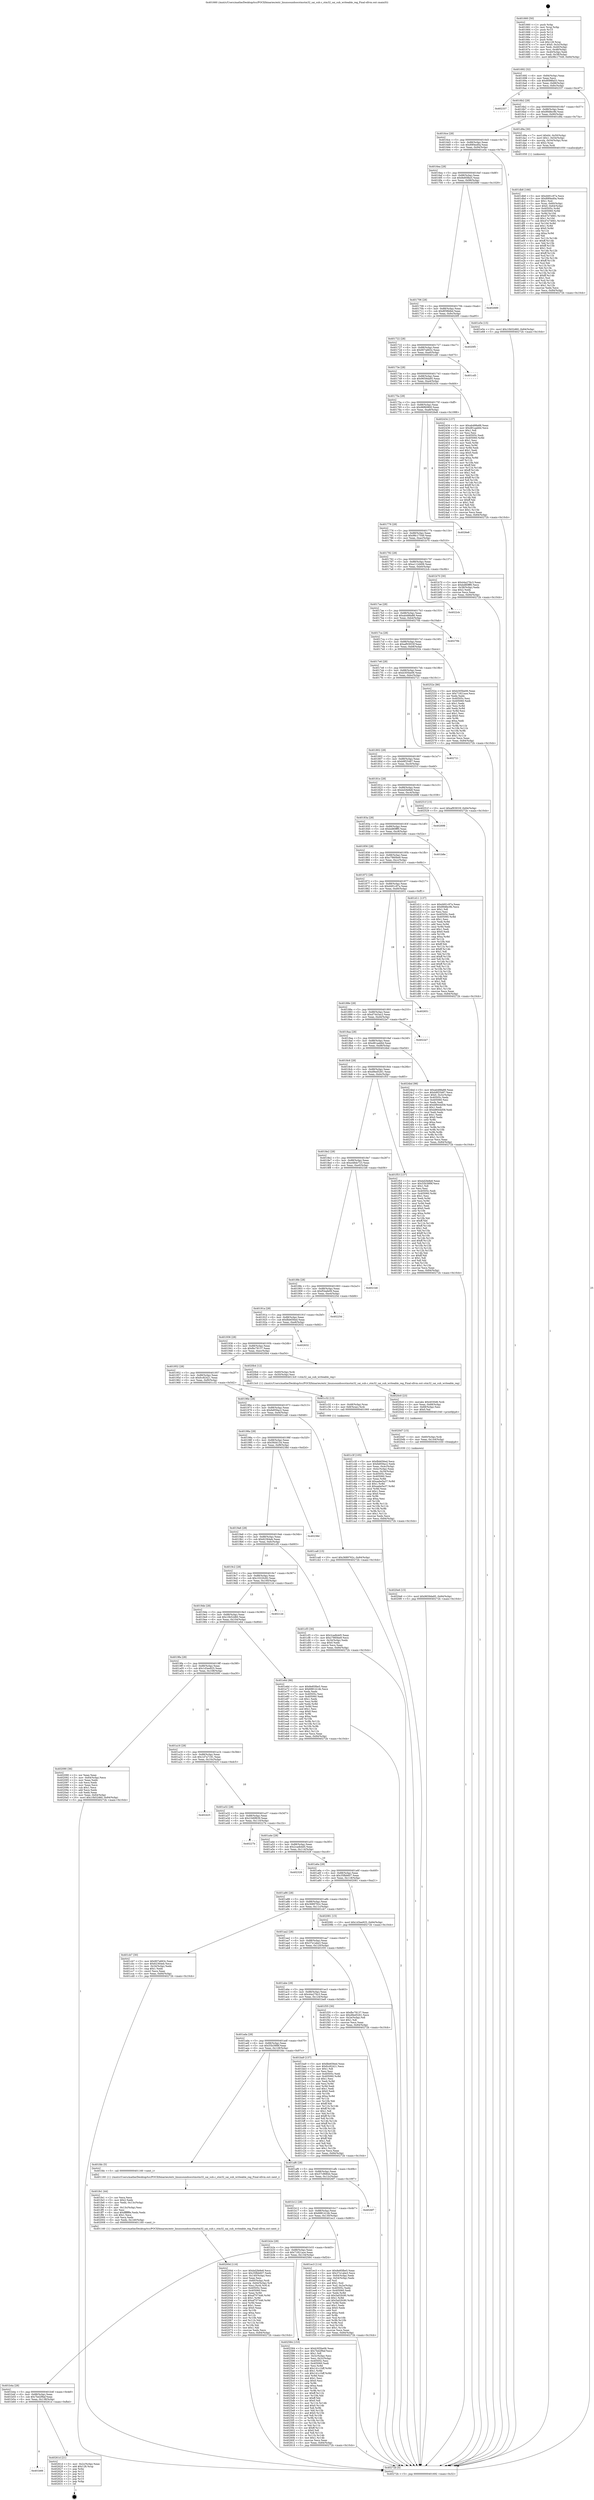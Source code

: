 digraph "0x401660" {
  label = "0x401660 (/mnt/c/Users/mathe/Desktop/tcc/POCII/binaries/extr_linuxsoundsocstmstm32_sai_sub.c_stm32_sai_sub_writeable_reg_Final-ollvm.out::main(0))"
  labelloc = "t"
  node[shape=record]

  Entry [label="",width=0.3,height=0.3,shape=circle,fillcolor=black,style=filled]
  "0x401692" [label="{
     0x401692 [32]\l
     | [instrs]\l
     &nbsp;&nbsp;0x401692 \<+6\>: mov -0x84(%rbp),%eax\l
     &nbsp;&nbsp;0x401698 \<+2\>: mov %eax,%ecx\l
     &nbsp;&nbsp;0x40169a \<+6\>: sub $0x8098fa53,%ecx\l
     &nbsp;&nbsp;0x4016a0 \<+6\>: mov %eax,-0x88(%rbp)\l
     &nbsp;&nbsp;0x4016a6 \<+6\>: mov %ecx,-0x8c(%rbp)\l
     &nbsp;&nbsp;0x4016ac \<+6\>: je 0000000000402337 \<main+0xcd7\>\l
  }"]
  "0x402337" [label="{
     0x402337\l
  }", style=dashed]
  "0x4016b2" [label="{
     0x4016b2 [28]\l
     | [instrs]\l
     &nbsp;&nbsp;0x4016b2 \<+5\>: jmp 00000000004016b7 \<main+0x57\>\l
     &nbsp;&nbsp;0x4016b7 \<+6\>: mov -0x88(%rbp),%eax\l
     &nbsp;&nbsp;0x4016bd \<+5\>: sub $0x89dfec9b,%eax\l
     &nbsp;&nbsp;0x4016c2 \<+6\>: mov %eax,-0x90(%rbp)\l
     &nbsp;&nbsp;0x4016c8 \<+6\>: je 0000000000401d9a \<main+0x73a\>\l
  }"]
  Exit [label="",width=0.3,height=0.3,shape=circle,fillcolor=black,style=filled,peripheries=2]
  "0x401d9a" [label="{
     0x401d9a [30]\l
     | [instrs]\l
     &nbsp;&nbsp;0x401d9a \<+7\>: movl $0x64,-0x50(%rbp)\l
     &nbsp;&nbsp;0x401da1 \<+7\>: movl $0x1,-0x54(%rbp)\l
     &nbsp;&nbsp;0x401da8 \<+4\>: movslq -0x54(%rbp),%rax\l
     &nbsp;&nbsp;0x401dac \<+4\>: shl $0x2,%rax\l
     &nbsp;&nbsp;0x401db0 \<+3\>: mov %rax,%rdi\l
     &nbsp;&nbsp;0x401db3 \<+5\>: call 0000000000401050 \<malloc@plt\>\l
     | [calls]\l
     &nbsp;&nbsp;0x401050 \{1\} (unknown)\l
  }"]
  "0x4016ce" [label="{
     0x4016ce [28]\l
     | [instrs]\l
     &nbsp;&nbsp;0x4016ce \<+5\>: jmp 00000000004016d3 \<main+0x73\>\l
     &nbsp;&nbsp;0x4016d3 \<+6\>: mov -0x88(%rbp),%eax\l
     &nbsp;&nbsp;0x4016d9 \<+5\>: sub $0x89f4ed0a,%eax\l
     &nbsp;&nbsp;0x4016de \<+6\>: mov %eax,-0x94(%rbp)\l
     &nbsp;&nbsp;0x4016e4 \<+6\>: je 0000000000401e5e \<main+0x7fe\>\l
  }"]
  "0x401b66" [label="{
     0x401b66\l
  }", style=dashed]
  "0x401e5e" [label="{
     0x401e5e [15]\l
     | [instrs]\l
     &nbsp;&nbsp;0x401e5e \<+10\>: movl $0x10b52d60,-0x84(%rbp)\l
     &nbsp;&nbsp;0x401e68 \<+5\>: jmp 000000000040272b \<main+0x10cb\>\l
  }"]
  "0x4016ea" [label="{
     0x4016ea [28]\l
     | [instrs]\l
     &nbsp;&nbsp;0x4016ea \<+5\>: jmp 00000000004016ef \<main+0x8f\>\l
     &nbsp;&nbsp;0x4016ef \<+6\>: mov -0x88(%rbp),%eax\l
     &nbsp;&nbsp;0x4016f5 \<+5\>: sub $0x8e85fbe5,%eax\l
     &nbsp;&nbsp;0x4016fa \<+6\>: mov %eax,-0x98(%rbp)\l
     &nbsp;&nbsp;0x401700 \<+6\>: je 0000000000402689 \<main+0x1029\>\l
  }"]
  "0x40261d" [label="{
     0x40261d [21]\l
     | [instrs]\l
     &nbsp;&nbsp;0x40261d \<+3\>: mov -0x2c(%rbp),%eax\l
     &nbsp;&nbsp;0x402620 \<+7\>: add $0x128,%rsp\l
     &nbsp;&nbsp;0x402627 \<+1\>: pop %rbx\l
     &nbsp;&nbsp;0x402628 \<+2\>: pop %r12\l
     &nbsp;&nbsp;0x40262a \<+2\>: pop %r13\l
     &nbsp;&nbsp;0x40262c \<+2\>: pop %r14\l
     &nbsp;&nbsp;0x40262e \<+2\>: pop %r15\l
     &nbsp;&nbsp;0x402630 \<+1\>: pop %rbp\l
     &nbsp;&nbsp;0x402631 \<+1\>: ret\l
  }"]
  "0x402689" [label="{
     0x402689\l
  }", style=dashed]
  "0x401706" [label="{
     0x401706 [28]\l
     | [instrs]\l
     &nbsp;&nbsp;0x401706 \<+5\>: jmp 000000000040170b \<main+0xab\>\l
     &nbsp;&nbsp;0x40170b \<+6\>: mov -0x88(%rbp),%eax\l
     &nbsp;&nbsp;0x401711 \<+5\>: sub $0x8f38bfed,%eax\l
     &nbsp;&nbsp;0x401716 \<+6\>: mov %eax,-0x9c(%rbp)\l
     &nbsp;&nbsp;0x40171c \<+6\>: je 00000000004020f5 \<main+0xa95\>\l
  }"]
  "0x401b4a" [label="{
     0x401b4a [28]\l
     | [instrs]\l
     &nbsp;&nbsp;0x401b4a \<+5\>: jmp 0000000000401b4f \<main+0x4ef\>\l
     &nbsp;&nbsp;0x401b4f \<+6\>: mov -0x88(%rbp),%eax\l
     &nbsp;&nbsp;0x401b55 \<+5\>: sub $0x7bd2f9af,%eax\l
     &nbsp;&nbsp;0x401b5a \<+6\>: mov %eax,-0x138(%rbp)\l
     &nbsp;&nbsp;0x401b60 \<+6\>: je 000000000040261d \<main+0xfbd\>\l
  }"]
  "0x4020f5" [label="{
     0x4020f5\l
  }", style=dashed]
  "0x401722" [label="{
     0x401722 [28]\l
     | [instrs]\l
     &nbsp;&nbsp;0x401722 \<+5\>: jmp 0000000000401727 \<main+0xc7\>\l
     &nbsp;&nbsp;0x401727 \<+6\>: mov -0x88(%rbp),%eax\l
     &nbsp;&nbsp;0x40172d \<+5\>: sub $0x907a663c,%eax\l
     &nbsp;&nbsp;0x401732 \<+6\>: mov %eax,-0xa0(%rbp)\l
     &nbsp;&nbsp;0x401738 \<+6\>: je 0000000000401cd5 \<main+0x675\>\l
  }"]
  "0x402584" [label="{
     0x402584 [153]\l
     | [instrs]\l
     &nbsp;&nbsp;0x402584 \<+5\>: mov $0xb305be06,%eax\l
     &nbsp;&nbsp;0x402589 \<+5\>: mov $0x7bd2f9af,%ecx\l
     &nbsp;&nbsp;0x40258e \<+2\>: mov $0x1,%dl\l
     &nbsp;&nbsp;0x402590 \<+3\>: mov -0x3c(%rbp),%esi\l
     &nbsp;&nbsp;0x402593 \<+3\>: mov %esi,-0x2c(%rbp)\l
     &nbsp;&nbsp;0x402596 \<+7\>: mov 0x40505c,%esi\l
     &nbsp;&nbsp;0x40259d \<+7\>: mov 0x405060,%edi\l
     &nbsp;&nbsp;0x4025a4 \<+3\>: mov %esi,%r8d\l
     &nbsp;&nbsp;0x4025a7 \<+7\>: add $0x141c1bff,%r8d\l
     &nbsp;&nbsp;0x4025ae \<+4\>: sub $0x1,%r8d\l
     &nbsp;&nbsp;0x4025b2 \<+7\>: sub $0x141c1bff,%r8d\l
     &nbsp;&nbsp;0x4025b9 \<+4\>: imul %r8d,%esi\l
     &nbsp;&nbsp;0x4025bd \<+3\>: and $0x1,%esi\l
     &nbsp;&nbsp;0x4025c0 \<+3\>: cmp $0x0,%esi\l
     &nbsp;&nbsp;0x4025c3 \<+4\>: sete %r9b\l
     &nbsp;&nbsp;0x4025c7 \<+3\>: cmp $0xa,%edi\l
     &nbsp;&nbsp;0x4025ca \<+4\>: setl %r10b\l
     &nbsp;&nbsp;0x4025ce \<+3\>: mov %r9b,%r11b\l
     &nbsp;&nbsp;0x4025d1 \<+4\>: xor $0xff,%r11b\l
     &nbsp;&nbsp;0x4025d5 \<+3\>: mov %r10b,%bl\l
     &nbsp;&nbsp;0x4025d8 \<+3\>: xor $0xff,%bl\l
     &nbsp;&nbsp;0x4025db \<+3\>: xor $0x0,%dl\l
     &nbsp;&nbsp;0x4025de \<+3\>: mov %r11b,%r14b\l
     &nbsp;&nbsp;0x4025e1 \<+4\>: and $0x0,%r14b\l
     &nbsp;&nbsp;0x4025e5 \<+3\>: and %dl,%r9b\l
     &nbsp;&nbsp;0x4025e8 \<+3\>: mov %bl,%r15b\l
     &nbsp;&nbsp;0x4025eb \<+4\>: and $0x0,%r15b\l
     &nbsp;&nbsp;0x4025ef \<+3\>: and %dl,%r10b\l
     &nbsp;&nbsp;0x4025f2 \<+3\>: or %r9b,%r14b\l
     &nbsp;&nbsp;0x4025f5 \<+3\>: or %r10b,%r15b\l
     &nbsp;&nbsp;0x4025f8 \<+3\>: xor %r15b,%r14b\l
     &nbsp;&nbsp;0x4025fb \<+3\>: or %bl,%r11b\l
     &nbsp;&nbsp;0x4025fe \<+4\>: xor $0xff,%r11b\l
     &nbsp;&nbsp;0x402602 \<+3\>: or $0x0,%dl\l
     &nbsp;&nbsp;0x402605 \<+3\>: and %dl,%r11b\l
     &nbsp;&nbsp;0x402608 \<+3\>: or %r11b,%r14b\l
     &nbsp;&nbsp;0x40260b \<+4\>: test $0x1,%r14b\l
     &nbsp;&nbsp;0x40260f \<+3\>: cmovne %ecx,%eax\l
     &nbsp;&nbsp;0x402612 \<+6\>: mov %eax,-0x84(%rbp)\l
     &nbsp;&nbsp;0x402618 \<+5\>: jmp 000000000040272b \<main+0x10cb\>\l
  }"]
  "0x401cd5" [label="{
     0x401cd5\l
  }", style=dashed]
  "0x40173e" [label="{
     0x40173e [28]\l
     | [instrs]\l
     &nbsp;&nbsp;0x40173e \<+5\>: jmp 0000000000401743 \<main+0xe3\>\l
     &nbsp;&nbsp;0x401743 \<+6\>: mov -0x88(%rbp),%eax\l
     &nbsp;&nbsp;0x401749 \<+5\>: sub $0x9659da95,%eax\l
     &nbsp;&nbsp;0x40174e \<+6\>: mov %eax,-0xa4(%rbp)\l
     &nbsp;&nbsp;0x401754 \<+6\>: je 0000000000402434 \<main+0xdd4\>\l
  }"]
  "0x4020e6" [label="{
     0x4020e6 [15]\l
     | [instrs]\l
     &nbsp;&nbsp;0x4020e6 \<+10\>: movl $0x9659da95,-0x84(%rbp)\l
     &nbsp;&nbsp;0x4020f0 \<+5\>: jmp 000000000040272b \<main+0x10cb\>\l
  }"]
  "0x402434" [label="{
     0x402434 [137]\l
     | [instrs]\l
     &nbsp;&nbsp;0x402434 \<+5\>: mov $0xab488a88,%eax\l
     &nbsp;&nbsp;0x402439 \<+5\>: mov $0xd81aab6d,%ecx\l
     &nbsp;&nbsp;0x40243e \<+2\>: mov $0x1,%dl\l
     &nbsp;&nbsp;0x402440 \<+2\>: xor %esi,%esi\l
     &nbsp;&nbsp;0x402442 \<+7\>: mov 0x40505c,%edi\l
     &nbsp;&nbsp;0x402449 \<+8\>: mov 0x405060,%r8d\l
     &nbsp;&nbsp;0x402451 \<+3\>: sub $0x1,%esi\l
     &nbsp;&nbsp;0x402454 \<+3\>: mov %edi,%r9d\l
     &nbsp;&nbsp;0x402457 \<+3\>: add %esi,%r9d\l
     &nbsp;&nbsp;0x40245a \<+4\>: imul %r9d,%edi\l
     &nbsp;&nbsp;0x40245e \<+3\>: and $0x1,%edi\l
     &nbsp;&nbsp;0x402461 \<+3\>: cmp $0x0,%edi\l
     &nbsp;&nbsp;0x402464 \<+4\>: sete %r10b\l
     &nbsp;&nbsp;0x402468 \<+4\>: cmp $0xa,%r8d\l
     &nbsp;&nbsp;0x40246c \<+4\>: setl %r11b\l
     &nbsp;&nbsp;0x402470 \<+3\>: mov %r10b,%bl\l
     &nbsp;&nbsp;0x402473 \<+3\>: xor $0xff,%bl\l
     &nbsp;&nbsp;0x402476 \<+3\>: mov %r11b,%r14b\l
     &nbsp;&nbsp;0x402479 \<+4\>: xor $0xff,%r14b\l
     &nbsp;&nbsp;0x40247d \<+3\>: xor $0x1,%dl\l
     &nbsp;&nbsp;0x402480 \<+3\>: mov %bl,%r15b\l
     &nbsp;&nbsp;0x402483 \<+4\>: and $0xff,%r15b\l
     &nbsp;&nbsp;0x402487 \<+3\>: and %dl,%r10b\l
     &nbsp;&nbsp;0x40248a \<+3\>: mov %r14b,%r12b\l
     &nbsp;&nbsp;0x40248d \<+4\>: and $0xff,%r12b\l
     &nbsp;&nbsp;0x402491 \<+3\>: and %dl,%r11b\l
     &nbsp;&nbsp;0x402494 \<+3\>: or %r10b,%r15b\l
     &nbsp;&nbsp;0x402497 \<+3\>: or %r11b,%r12b\l
     &nbsp;&nbsp;0x40249a \<+3\>: xor %r12b,%r15b\l
     &nbsp;&nbsp;0x40249d \<+3\>: or %r14b,%bl\l
     &nbsp;&nbsp;0x4024a0 \<+3\>: xor $0xff,%bl\l
     &nbsp;&nbsp;0x4024a3 \<+3\>: or $0x1,%dl\l
     &nbsp;&nbsp;0x4024a6 \<+2\>: and %dl,%bl\l
     &nbsp;&nbsp;0x4024a8 \<+3\>: or %bl,%r15b\l
     &nbsp;&nbsp;0x4024ab \<+4\>: test $0x1,%r15b\l
     &nbsp;&nbsp;0x4024af \<+3\>: cmovne %ecx,%eax\l
     &nbsp;&nbsp;0x4024b2 \<+6\>: mov %eax,-0x84(%rbp)\l
     &nbsp;&nbsp;0x4024b8 \<+5\>: jmp 000000000040272b \<main+0x10cb\>\l
  }"]
  "0x40175a" [label="{
     0x40175a [28]\l
     | [instrs]\l
     &nbsp;&nbsp;0x40175a \<+5\>: jmp 000000000040175f \<main+0xff\>\l
     &nbsp;&nbsp;0x40175f \<+6\>: mov -0x88(%rbp),%eax\l
     &nbsp;&nbsp;0x401765 \<+5\>: sub $0x96f60800,%eax\l
     &nbsp;&nbsp;0x40176a \<+6\>: mov %eax,-0xa8(%rbp)\l
     &nbsp;&nbsp;0x401770 \<+6\>: je 00000000004026e8 \<main+0x1088\>\l
  }"]
  "0x4020d7" [label="{
     0x4020d7 [15]\l
     | [instrs]\l
     &nbsp;&nbsp;0x4020d7 \<+4\>: mov -0x60(%rbp),%rdi\l
     &nbsp;&nbsp;0x4020db \<+6\>: mov %eax,-0x144(%rbp)\l
     &nbsp;&nbsp;0x4020e1 \<+5\>: call 0000000000401030 \<free@plt\>\l
     | [calls]\l
     &nbsp;&nbsp;0x401030 \{1\} (unknown)\l
  }"]
  "0x4026e8" [label="{
     0x4026e8\l
  }", style=dashed]
  "0x401776" [label="{
     0x401776 [28]\l
     | [instrs]\l
     &nbsp;&nbsp;0x401776 \<+5\>: jmp 000000000040177b \<main+0x11b\>\l
     &nbsp;&nbsp;0x40177b \<+6\>: mov -0x88(%rbp),%eax\l
     &nbsp;&nbsp;0x401781 \<+5\>: sub $0x98c17549,%eax\l
     &nbsp;&nbsp;0x401786 \<+6\>: mov %eax,-0xac(%rbp)\l
     &nbsp;&nbsp;0x40178c \<+6\>: je 0000000000401b70 \<main+0x510\>\l
  }"]
  "0x4020c0" [label="{
     0x4020c0 [23]\l
     | [instrs]\l
     &nbsp;&nbsp;0x4020c0 \<+10\>: movabs $0x4030d6,%rdi\l
     &nbsp;&nbsp;0x4020ca \<+3\>: mov %eax,-0x68(%rbp)\l
     &nbsp;&nbsp;0x4020cd \<+3\>: mov -0x68(%rbp),%esi\l
     &nbsp;&nbsp;0x4020d0 \<+2\>: mov $0x0,%al\l
     &nbsp;&nbsp;0x4020d2 \<+5\>: call 0000000000401040 \<printf@plt\>\l
     | [calls]\l
     &nbsp;&nbsp;0x401040 \{1\} (unknown)\l
  }"]
  "0x401b70" [label="{
     0x401b70 [30]\l
     | [instrs]\l
     &nbsp;&nbsp;0x401b70 \<+5\>: mov $0x44a276c3,%eax\l
     &nbsp;&nbsp;0x401b75 \<+5\>: mov $0xbd80fff0,%ecx\l
     &nbsp;&nbsp;0x401b7a \<+3\>: mov -0x38(%rbp),%edx\l
     &nbsp;&nbsp;0x401b7d \<+3\>: cmp $0x2,%edx\l
     &nbsp;&nbsp;0x401b80 \<+3\>: cmovne %ecx,%eax\l
     &nbsp;&nbsp;0x401b83 \<+6\>: mov %eax,-0x84(%rbp)\l
     &nbsp;&nbsp;0x401b89 \<+5\>: jmp 000000000040272b \<main+0x10cb\>\l
  }"]
  "0x401792" [label="{
     0x401792 [28]\l
     | [instrs]\l
     &nbsp;&nbsp;0x401792 \<+5\>: jmp 0000000000401797 \<main+0x137\>\l
     &nbsp;&nbsp;0x401797 \<+6\>: mov -0x88(%rbp),%eax\l
     &nbsp;&nbsp;0x40179d \<+5\>: sub $0xa112d406,%eax\l
     &nbsp;&nbsp;0x4017a2 \<+6\>: mov %eax,-0xb0(%rbp)\l
     &nbsp;&nbsp;0x4017a8 \<+6\>: je 00000000004022cb \<main+0xc6b\>\l
  }"]
  "0x40272b" [label="{
     0x40272b [5]\l
     | [instrs]\l
     &nbsp;&nbsp;0x40272b \<+5\>: jmp 0000000000401692 \<main+0x32\>\l
  }"]
  "0x401660" [label="{
     0x401660 [50]\l
     | [instrs]\l
     &nbsp;&nbsp;0x401660 \<+1\>: push %rbp\l
     &nbsp;&nbsp;0x401661 \<+3\>: mov %rsp,%rbp\l
     &nbsp;&nbsp;0x401664 \<+2\>: push %r15\l
     &nbsp;&nbsp;0x401666 \<+2\>: push %r14\l
     &nbsp;&nbsp;0x401668 \<+2\>: push %r13\l
     &nbsp;&nbsp;0x40166a \<+2\>: push %r12\l
     &nbsp;&nbsp;0x40166c \<+1\>: push %rbx\l
     &nbsp;&nbsp;0x40166d \<+7\>: sub $0x128,%rsp\l
     &nbsp;&nbsp;0x401674 \<+7\>: movl $0x0,-0x3c(%rbp)\l
     &nbsp;&nbsp;0x40167b \<+3\>: mov %edi,-0x40(%rbp)\l
     &nbsp;&nbsp;0x40167e \<+4\>: mov %rsi,-0x48(%rbp)\l
     &nbsp;&nbsp;0x401682 \<+3\>: mov -0x40(%rbp),%edi\l
     &nbsp;&nbsp;0x401685 \<+3\>: mov %edi,-0x38(%rbp)\l
     &nbsp;&nbsp;0x401688 \<+10\>: movl $0x98c17549,-0x84(%rbp)\l
  }"]
  "0x40200d" [label="{
     0x40200d [116]\l
     | [instrs]\l
     &nbsp;&nbsp;0x40200d \<+5\>: mov $0xbd2fe8e8,%ecx\l
     &nbsp;&nbsp;0x402012 \<+5\>: mov $0x35fbb607,%edx\l
     &nbsp;&nbsp;0x402017 \<+6\>: mov -0x140(%rbp),%esi\l
     &nbsp;&nbsp;0x40201d \<+3\>: imul %eax,%esi\l
     &nbsp;&nbsp;0x402020 \<+4\>: mov -0x60(%rbp),%rdi\l
     &nbsp;&nbsp;0x402024 \<+4\>: movslq -0x64(%rbp),%r8\l
     &nbsp;&nbsp;0x402028 \<+4\>: mov %esi,(%rdi,%r8,4)\l
     &nbsp;&nbsp;0x40202c \<+7\>: mov 0x40505c,%eax\l
     &nbsp;&nbsp;0x402033 \<+7\>: mov 0x405060,%esi\l
     &nbsp;&nbsp;0x40203a \<+3\>: mov %eax,%r9d\l
     &nbsp;&nbsp;0x40203d \<+7\>: sub $0xaf707446,%r9d\l
     &nbsp;&nbsp;0x402044 \<+4\>: sub $0x1,%r9d\l
     &nbsp;&nbsp;0x402048 \<+7\>: add $0xaf707446,%r9d\l
     &nbsp;&nbsp;0x40204f \<+4\>: imul %r9d,%eax\l
     &nbsp;&nbsp;0x402053 \<+3\>: and $0x1,%eax\l
     &nbsp;&nbsp;0x402056 \<+3\>: cmp $0x0,%eax\l
     &nbsp;&nbsp;0x402059 \<+4\>: sete %r10b\l
     &nbsp;&nbsp;0x40205d \<+3\>: cmp $0xa,%esi\l
     &nbsp;&nbsp;0x402060 \<+4\>: setl %r11b\l
     &nbsp;&nbsp;0x402064 \<+3\>: mov %r10b,%bl\l
     &nbsp;&nbsp;0x402067 \<+3\>: and %r11b,%bl\l
     &nbsp;&nbsp;0x40206a \<+3\>: xor %r11b,%r10b\l
     &nbsp;&nbsp;0x40206d \<+3\>: or %r10b,%bl\l
     &nbsp;&nbsp;0x402070 \<+3\>: test $0x1,%bl\l
     &nbsp;&nbsp;0x402073 \<+3\>: cmovne %edx,%ecx\l
     &nbsp;&nbsp;0x402076 \<+6\>: mov %ecx,-0x84(%rbp)\l
     &nbsp;&nbsp;0x40207c \<+5\>: jmp 000000000040272b \<main+0x10cb\>\l
  }"]
  "0x4022cb" [label="{
     0x4022cb\l
  }", style=dashed]
  "0x4017ae" [label="{
     0x4017ae [28]\l
     | [instrs]\l
     &nbsp;&nbsp;0x4017ae \<+5\>: jmp 00000000004017b3 \<main+0x153\>\l
     &nbsp;&nbsp;0x4017b3 \<+6\>: mov -0x88(%rbp),%eax\l
     &nbsp;&nbsp;0x4017b9 \<+5\>: sub $0xab488a88,%eax\l
     &nbsp;&nbsp;0x4017be \<+6\>: mov %eax,-0xb4(%rbp)\l
     &nbsp;&nbsp;0x4017c4 \<+6\>: je 000000000040270b \<main+0x10ab\>\l
  }"]
  "0x401fe1" [label="{
     0x401fe1 [44]\l
     | [instrs]\l
     &nbsp;&nbsp;0x401fe1 \<+2\>: xor %ecx,%ecx\l
     &nbsp;&nbsp;0x401fe3 \<+5\>: mov $0x2,%edx\l
     &nbsp;&nbsp;0x401fe8 \<+6\>: mov %edx,-0x13c(%rbp)\l
     &nbsp;&nbsp;0x401fee \<+1\>: cltd\l
     &nbsp;&nbsp;0x401fef \<+6\>: mov -0x13c(%rbp),%esi\l
     &nbsp;&nbsp;0x401ff5 \<+2\>: idiv %esi\l
     &nbsp;&nbsp;0x401ff7 \<+6\>: imul $0xfffffffe,%edx,%edx\l
     &nbsp;&nbsp;0x401ffd \<+3\>: sub $0x1,%ecx\l
     &nbsp;&nbsp;0x402000 \<+2\>: sub %ecx,%edx\l
     &nbsp;&nbsp;0x402002 \<+6\>: mov %edx,-0x140(%rbp)\l
     &nbsp;&nbsp;0x402008 \<+5\>: call 0000000000401160 \<next_i\>\l
     | [calls]\l
     &nbsp;&nbsp;0x401160 \{1\} (/mnt/c/Users/mathe/Desktop/tcc/POCII/binaries/extr_linuxsoundsocstmstm32_sai_sub.c_stm32_sai_sub_writeable_reg_Final-ollvm.out::next_i)\l
  }"]
  "0x40270b" [label="{
     0x40270b\l
  }", style=dashed]
  "0x4017ca" [label="{
     0x4017ca [28]\l
     | [instrs]\l
     &nbsp;&nbsp;0x4017ca \<+5\>: jmp 00000000004017cf \<main+0x16f\>\l
     &nbsp;&nbsp;0x4017cf \<+6\>: mov -0x88(%rbp),%eax\l
     &nbsp;&nbsp;0x4017d5 \<+5\>: sub $0xaf93933f,%eax\l
     &nbsp;&nbsp;0x4017da \<+6\>: mov %eax,-0xb8(%rbp)\l
     &nbsp;&nbsp;0x4017e0 \<+6\>: je 000000000040252e \<main+0xece\>\l
  }"]
  "0x401b2e" [label="{
     0x401b2e [28]\l
     | [instrs]\l
     &nbsp;&nbsp;0x401b2e \<+5\>: jmp 0000000000401b33 \<main+0x4d3\>\l
     &nbsp;&nbsp;0x401b33 \<+6\>: mov -0x88(%rbp),%eax\l
     &nbsp;&nbsp;0x401b39 \<+5\>: sub $0x71821ace,%eax\l
     &nbsp;&nbsp;0x401b3e \<+6\>: mov %eax,-0x134(%rbp)\l
     &nbsp;&nbsp;0x401b44 \<+6\>: je 0000000000402584 \<main+0xf24\>\l
  }"]
  "0x40252e" [label="{
     0x40252e [86]\l
     | [instrs]\l
     &nbsp;&nbsp;0x40252e \<+5\>: mov $0xb305be06,%eax\l
     &nbsp;&nbsp;0x402533 \<+5\>: mov $0x71821ace,%ecx\l
     &nbsp;&nbsp;0x402538 \<+2\>: xor %edx,%edx\l
     &nbsp;&nbsp;0x40253a \<+7\>: mov 0x40505c,%esi\l
     &nbsp;&nbsp;0x402541 \<+7\>: mov 0x405060,%edi\l
     &nbsp;&nbsp;0x402548 \<+3\>: sub $0x1,%edx\l
     &nbsp;&nbsp;0x40254b \<+3\>: mov %esi,%r8d\l
     &nbsp;&nbsp;0x40254e \<+3\>: add %edx,%r8d\l
     &nbsp;&nbsp;0x402551 \<+4\>: imul %r8d,%esi\l
     &nbsp;&nbsp;0x402555 \<+3\>: and $0x1,%esi\l
     &nbsp;&nbsp;0x402558 \<+3\>: cmp $0x0,%esi\l
     &nbsp;&nbsp;0x40255b \<+4\>: sete %r9b\l
     &nbsp;&nbsp;0x40255f \<+3\>: cmp $0xa,%edi\l
     &nbsp;&nbsp;0x402562 \<+4\>: setl %r10b\l
     &nbsp;&nbsp;0x402566 \<+3\>: mov %r9b,%r11b\l
     &nbsp;&nbsp;0x402569 \<+3\>: and %r10b,%r11b\l
     &nbsp;&nbsp;0x40256c \<+3\>: xor %r10b,%r9b\l
     &nbsp;&nbsp;0x40256f \<+3\>: or %r9b,%r11b\l
     &nbsp;&nbsp;0x402572 \<+4\>: test $0x1,%r11b\l
     &nbsp;&nbsp;0x402576 \<+3\>: cmovne %ecx,%eax\l
     &nbsp;&nbsp;0x402579 \<+6\>: mov %eax,-0x84(%rbp)\l
     &nbsp;&nbsp;0x40257f \<+5\>: jmp 000000000040272b \<main+0x10cb\>\l
  }"]
  "0x4017e6" [label="{
     0x4017e6 [28]\l
     | [instrs]\l
     &nbsp;&nbsp;0x4017e6 \<+5\>: jmp 00000000004017eb \<main+0x18b\>\l
     &nbsp;&nbsp;0x4017eb \<+6\>: mov -0x88(%rbp),%eax\l
     &nbsp;&nbsp;0x4017f1 \<+5\>: sub $0xb305be06,%eax\l
     &nbsp;&nbsp;0x4017f6 \<+6\>: mov %eax,-0xbc(%rbp)\l
     &nbsp;&nbsp;0x4017fc \<+6\>: je 0000000000402721 \<main+0x10c1\>\l
  }"]
  "0x401ec3" [label="{
     0x401ec3 [114]\l
     | [instrs]\l
     &nbsp;&nbsp;0x401ec3 \<+5\>: mov $0x8e85fbe5,%eax\l
     &nbsp;&nbsp;0x401ec8 \<+5\>: mov $0x37e1abe3,%ecx\l
     &nbsp;&nbsp;0x401ecd \<+3\>: mov -0x64(%rbp),%edx\l
     &nbsp;&nbsp;0x401ed0 \<+3\>: cmp -0x54(%rbp),%edx\l
     &nbsp;&nbsp;0x401ed3 \<+4\>: setl %sil\l
     &nbsp;&nbsp;0x401ed7 \<+4\>: and $0x1,%sil\l
     &nbsp;&nbsp;0x401edb \<+4\>: mov %sil,-0x2e(%rbp)\l
     &nbsp;&nbsp;0x401edf \<+7\>: mov 0x40505c,%edx\l
     &nbsp;&nbsp;0x401ee6 \<+7\>: mov 0x405060,%edi\l
     &nbsp;&nbsp;0x401eed \<+3\>: mov %edx,%r8d\l
     &nbsp;&nbsp;0x401ef0 \<+7\>: sub $0x5a02fc90,%r8d\l
     &nbsp;&nbsp;0x401ef7 \<+4\>: sub $0x1,%r8d\l
     &nbsp;&nbsp;0x401efb \<+7\>: add $0x5a02fc90,%r8d\l
     &nbsp;&nbsp;0x401f02 \<+4\>: imul %r8d,%edx\l
     &nbsp;&nbsp;0x401f06 \<+3\>: and $0x1,%edx\l
     &nbsp;&nbsp;0x401f09 \<+3\>: cmp $0x0,%edx\l
     &nbsp;&nbsp;0x401f0c \<+4\>: sete %sil\l
     &nbsp;&nbsp;0x401f10 \<+3\>: cmp $0xa,%edi\l
     &nbsp;&nbsp;0x401f13 \<+4\>: setl %r9b\l
     &nbsp;&nbsp;0x401f17 \<+3\>: mov %sil,%r10b\l
     &nbsp;&nbsp;0x401f1a \<+3\>: and %r9b,%r10b\l
     &nbsp;&nbsp;0x401f1d \<+3\>: xor %r9b,%sil\l
     &nbsp;&nbsp;0x401f20 \<+3\>: or %sil,%r10b\l
     &nbsp;&nbsp;0x401f23 \<+4\>: test $0x1,%r10b\l
     &nbsp;&nbsp;0x401f27 \<+3\>: cmovne %ecx,%eax\l
     &nbsp;&nbsp;0x401f2a \<+6\>: mov %eax,-0x84(%rbp)\l
     &nbsp;&nbsp;0x401f30 \<+5\>: jmp 000000000040272b \<main+0x10cb\>\l
  }"]
  "0x402721" [label="{
     0x402721\l
  }", style=dashed]
  "0x401802" [label="{
     0x401802 [28]\l
     | [instrs]\l
     &nbsp;&nbsp;0x401802 \<+5\>: jmp 0000000000401807 \<main+0x1a7\>\l
     &nbsp;&nbsp;0x401807 \<+6\>: mov -0x88(%rbp),%eax\l
     &nbsp;&nbsp;0x40180d \<+5\>: sub $0xb9f25487,%eax\l
     &nbsp;&nbsp;0x401812 \<+6\>: mov %eax,-0xc0(%rbp)\l
     &nbsp;&nbsp;0x401818 \<+6\>: je 000000000040251f \<main+0xebf\>\l
  }"]
  "0x401b12" [label="{
     0x401b12 [28]\l
     | [instrs]\l
     &nbsp;&nbsp;0x401b12 \<+5\>: jmp 0000000000401b17 \<main+0x4b7\>\l
     &nbsp;&nbsp;0x401b17 \<+6\>: mov -0x88(%rbp),%eax\l
     &nbsp;&nbsp;0x401b1d \<+5\>: sub $0x6881414b,%eax\l
     &nbsp;&nbsp;0x401b22 \<+6\>: mov %eax,-0x130(%rbp)\l
     &nbsp;&nbsp;0x401b28 \<+6\>: je 0000000000401ec3 \<main+0x863\>\l
  }"]
  "0x40251f" [label="{
     0x40251f [15]\l
     | [instrs]\l
     &nbsp;&nbsp;0x40251f \<+10\>: movl $0xaf93933f,-0x84(%rbp)\l
     &nbsp;&nbsp;0x402529 \<+5\>: jmp 000000000040272b \<main+0x10cb\>\l
  }"]
  "0x40181e" [label="{
     0x40181e [28]\l
     | [instrs]\l
     &nbsp;&nbsp;0x40181e \<+5\>: jmp 0000000000401823 \<main+0x1c3\>\l
     &nbsp;&nbsp;0x401823 \<+6\>: mov -0x88(%rbp),%eax\l
     &nbsp;&nbsp;0x401829 \<+5\>: sub $0xbd2fe8e8,%eax\l
     &nbsp;&nbsp;0x40182e \<+6\>: mov %eax,-0xc4(%rbp)\l
     &nbsp;&nbsp;0x401834 \<+6\>: je 0000000000402698 \<main+0x1038\>\l
  }"]
  "0x4026f7" [label="{
     0x4026f7\l
  }", style=dashed]
  "0x402698" [label="{
     0x402698\l
  }", style=dashed]
  "0x40183a" [label="{
     0x40183a [28]\l
     | [instrs]\l
     &nbsp;&nbsp;0x40183a \<+5\>: jmp 000000000040183f \<main+0x1df\>\l
     &nbsp;&nbsp;0x40183f \<+6\>: mov -0x88(%rbp),%eax\l
     &nbsp;&nbsp;0x401845 \<+5\>: sub $0xbd80fff0,%eax\l
     &nbsp;&nbsp;0x40184a \<+6\>: mov %eax,-0xc8(%rbp)\l
     &nbsp;&nbsp;0x401850 \<+6\>: je 0000000000401b8e \<main+0x52e\>\l
  }"]
  "0x401af6" [label="{
     0x401af6 [28]\l
     | [instrs]\l
     &nbsp;&nbsp;0x401af6 \<+5\>: jmp 0000000000401afb \<main+0x49b\>\l
     &nbsp;&nbsp;0x401afb \<+6\>: mov -0x88(%rbp),%eax\l
     &nbsp;&nbsp;0x401b01 \<+5\>: sub $0x57c96844,%eax\l
     &nbsp;&nbsp;0x401b06 \<+6\>: mov %eax,-0x12c(%rbp)\l
     &nbsp;&nbsp;0x401b0c \<+6\>: je 00000000004026f7 \<main+0x1097\>\l
  }"]
  "0x401b8e" [label="{
     0x401b8e\l
  }", style=dashed]
  "0x401856" [label="{
     0x401856 [28]\l
     | [instrs]\l
     &nbsp;&nbsp;0x401856 \<+5\>: jmp 000000000040185b \<main+0x1fb\>\l
     &nbsp;&nbsp;0x40185b \<+6\>: mov -0x88(%rbp),%eax\l
     &nbsp;&nbsp;0x401861 \<+5\>: sub $0xc7860be9,%eax\l
     &nbsp;&nbsp;0x401866 \<+6\>: mov %eax,-0xcc(%rbp)\l
     &nbsp;&nbsp;0x40186c \<+6\>: je 0000000000401d11 \<main+0x6b1\>\l
  }"]
  "0x401fdc" [label="{
     0x401fdc [5]\l
     | [instrs]\l
     &nbsp;&nbsp;0x401fdc \<+5\>: call 0000000000401160 \<next_i\>\l
     | [calls]\l
     &nbsp;&nbsp;0x401160 \{1\} (/mnt/c/Users/mathe/Desktop/tcc/POCII/binaries/extr_linuxsoundsocstmstm32_sai_sub.c_stm32_sai_sub_writeable_reg_Final-ollvm.out::next_i)\l
  }"]
  "0x401d11" [label="{
     0x401d11 [137]\l
     | [instrs]\l
     &nbsp;&nbsp;0x401d11 \<+5\>: mov $0xd491c97a,%eax\l
     &nbsp;&nbsp;0x401d16 \<+5\>: mov $0x89dfec9b,%ecx\l
     &nbsp;&nbsp;0x401d1b \<+2\>: mov $0x1,%dl\l
     &nbsp;&nbsp;0x401d1d \<+2\>: xor %esi,%esi\l
     &nbsp;&nbsp;0x401d1f \<+7\>: mov 0x40505c,%edi\l
     &nbsp;&nbsp;0x401d26 \<+8\>: mov 0x405060,%r8d\l
     &nbsp;&nbsp;0x401d2e \<+3\>: sub $0x1,%esi\l
     &nbsp;&nbsp;0x401d31 \<+3\>: mov %edi,%r9d\l
     &nbsp;&nbsp;0x401d34 \<+3\>: add %esi,%r9d\l
     &nbsp;&nbsp;0x401d37 \<+4\>: imul %r9d,%edi\l
     &nbsp;&nbsp;0x401d3b \<+3\>: and $0x1,%edi\l
     &nbsp;&nbsp;0x401d3e \<+3\>: cmp $0x0,%edi\l
     &nbsp;&nbsp;0x401d41 \<+4\>: sete %r10b\l
     &nbsp;&nbsp;0x401d45 \<+4\>: cmp $0xa,%r8d\l
     &nbsp;&nbsp;0x401d49 \<+4\>: setl %r11b\l
     &nbsp;&nbsp;0x401d4d \<+3\>: mov %r10b,%bl\l
     &nbsp;&nbsp;0x401d50 \<+3\>: xor $0xff,%bl\l
     &nbsp;&nbsp;0x401d53 \<+3\>: mov %r11b,%r14b\l
     &nbsp;&nbsp;0x401d56 \<+4\>: xor $0xff,%r14b\l
     &nbsp;&nbsp;0x401d5a \<+3\>: xor $0x1,%dl\l
     &nbsp;&nbsp;0x401d5d \<+3\>: mov %bl,%r15b\l
     &nbsp;&nbsp;0x401d60 \<+4\>: and $0xff,%r15b\l
     &nbsp;&nbsp;0x401d64 \<+3\>: and %dl,%r10b\l
     &nbsp;&nbsp;0x401d67 \<+3\>: mov %r14b,%r12b\l
     &nbsp;&nbsp;0x401d6a \<+4\>: and $0xff,%r12b\l
     &nbsp;&nbsp;0x401d6e \<+3\>: and %dl,%r11b\l
     &nbsp;&nbsp;0x401d71 \<+3\>: or %r10b,%r15b\l
     &nbsp;&nbsp;0x401d74 \<+3\>: or %r11b,%r12b\l
     &nbsp;&nbsp;0x401d77 \<+3\>: xor %r12b,%r15b\l
     &nbsp;&nbsp;0x401d7a \<+3\>: or %r14b,%bl\l
     &nbsp;&nbsp;0x401d7d \<+3\>: xor $0xff,%bl\l
     &nbsp;&nbsp;0x401d80 \<+3\>: or $0x1,%dl\l
     &nbsp;&nbsp;0x401d83 \<+2\>: and %dl,%bl\l
     &nbsp;&nbsp;0x401d85 \<+3\>: or %bl,%r15b\l
     &nbsp;&nbsp;0x401d88 \<+4\>: test $0x1,%r15b\l
     &nbsp;&nbsp;0x401d8c \<+3\>: cmovne %ecx,%eax\l
     &nbsp;&nbsp;0x401d8f \<+6\>: mov %eax,-0x84(%rbp)\l
     &nbsp;&nbsp;0x401d95 \<+5\>: jmp 000000000040272b \<main+0x10cb\>\l
  }"]
  "0x401872" [label="{
     0x401872 [28]\l
     | [instrs]\l
     &nbsp;&nbsp;0x401872 \<+5\>: jmp 0000000000401877 \<main+0x217\>\l
     &nbsp;&nbsp;0x401877 \<+6\>: mov -0x88(%rbp),%eax\l
     &nbsp;&nbsp;0x40187d \<+5\>: sub $0xd491c97a,%eax\l
     &nbsp;&nbsp;0x401882 \<+6\>: mov %eax,-0xd0(%rbp)\l
     &nbsp;&nbsp;0x401888 \<+6\>: je 0000000000402651 \<main+0xff1\>\l
  }"]
  "0x401db8" [label="{
     0x401db8 [166]\l
     | [instrs]\l
     &nbsp;&nbsp;0x401db8 \<+5\>: mov $0xd491c97a,%ecx\l
     &nbsp;&nbsp;0x401dbd \<+5\>: mov $0x89f4ed0a,%edx\l
     &nbsp;&nbsp;0x401dc2 \<+3\>: mov $0x1,%sil\l
     &nbsp;&nbsp;0x401dc5 \<+4\>: mov %rax,-0x60(%rbp)\l
     &nbsp;&nbsp;0x401dc9 \<+7\>: movl $0x0,-0x64(%rbp)\l
     &nbsp;&nbsp;0x401dd0 \<+8\>: mov 0x40505c,%r8d\l
     &nbsp;&nbsp;0x401dd8 \<+8\>: mov 0x405060,%r9d\l
     &nbsp;&nbsp;0x401de0 \<+3\>: mov %r8d,%r10d\l
     &nbsp;&nbsp;0x401de3 \<+7\>: add $0x47e74661,%r10d\l
     &nbsp;&nbsp;0x401dea \<+4\>: sub $0x1,%r10d\l
     &nbsp;&nbsp;0x401dee \<+7\>: sub $0x47e74661,%r10d\l
     &nbsp;&nbsp;0x401df5 \<+4\>: imul %r10d,%r8d\l
     &nbsp;&nbsp;0x401df9 \<+4\>: and $0x1,%r8d\l
     &nbsp;&nbsp;0x401dfd \<+4\>: cmp $0x0,%r8d\l
     &nbsp;&nbsp;0x401e01 \<+4\>: sete %r11b\l
     &nbsp;&nbsp;0x401e05 \<+4\>: cmp $0xa,%r9d\l
     &nbsp;&nbsp;0x401e09 \<+3\>: setl %bl\l
     &nbsp;&nbsp;0x401e0c \<+3\>: mov %r11b,%r14b\l
     &nbsp;&nbsp;0x401e0f \<+4\>: xor $0xff,%r14b\l
     &nbsp;&nbsp;0x401e13 \<+3\>: mov %bl,%r15b\l
     &nbsp;&nbsp;0x401e16 \<+4\>: xor $0xff,%r15b\l
     &nbsp;&nbsp;0x401e1a \<+4\>: xor $0x1,%sil\l
     &nbsp;&nbsp;0x401e1e \<+3\>: mov %r14b,%r12b\l
     &nbsp;&nbsp;0x401e21 \<+4\>: and $0xff,%r12b\l
     &nbsp;&nbsp;0x401e25 \<+3\>: and %sil,%r11b\l
     &nbsp;&nbsp;0x401e28 \<+3\>: mov %r15b,%r13b\l
     &nbsp;&nbsp;0x401e2b \<+4\>: and $0xff,%r13b\l
     &nbsp;&nbsp;0x401e2f \<+3\>: and %sil,%bl\l
     &nbsp;&nbsp;0x401e32 \<+3\>: or %r11b,%r12b\l
     &nbsp;&nbsp;0x401e35 \<+3\>: or %bl,%r13b\l
     &nbsp;&nbsp;0x401e38 \<+3\>: xor %r13b,%r12b\l
     &nbsp;&nbsp;0x401e3b \<+3\>: or %r15b,%r14b\l
     &nbsp;&nbsp;0x401e3e \<+4\>: xor $0xff,%r14b\l
     &nbsp;&nbsp;0x401e42 \<+4\>: or $0x1,%sil\l
     &nbsp;&nbsp;0x401e46 \<+3\>: and %sil,%r14b\l
     &nbsp;&nbsp;0x401e49 \<+3\>: or %r14b,%r12b\l
     &nbsp;&nbsp;0x401e4c \<+4\>: test $0x1,%r12b\l
     &nbsp;&nbsp;0x401e50 \<+3\>: cmovne %edx,%ecx\l
     &nbsp;&nbsp;0x401e53 \<+6\>: mov %ecx,-0x84(%rbp)\l
     &nbsp;&nbsp;0x401e59 \<+5\>: jmp 000000000040272b \<main+0x10cb\>\l
  }"]
  "0x402651" [label="{
     0x402651\l
  }", style=dashed]
  "0x40188e" [label="{
     0x40188e [28]\l
     | [instrs]\l
     &nbsp;&nbsp;0x40188e \<+5\>: jmp 0000000000401893 \<main+0x233\>\l
     &nbsp;&nbsp;0x401893 \<+6\>: mov -0x88(%rbp),%eax\l
     &nbsp;&nbsp;0x401899 \<+5\>: sub $0xd7443ac2,%eax\l
     &nbsp;&nbsp;0x40189e \<+6\>: mov %eax,-0xd4(%rbp)\l
     &nbsp;&nbsp;0x4018a4 \<+6\>: je 00000000004022e7 \<main+0xc87\>\l
  }"]
  "0x401c3f" [label="{
     0x401c3f [105]\l
     | [instrs]\l
     &nbsp;&nbsp;0x401c3f \<+5\>: mov $0xfbb656ed,%ecx\l
     &nbsp;&nbsp;0x401c44 \<+5\>: mov $0xfe859ac2,%edx\l
     &nbsp;&nbsp;0x401c49 \<+3\>: mov %eax,-0x4c(%rbp)\l
     &nbsp;&nbsp;0x401c4c \<+3\>: mov -0x4c(%rbp),%eax\l
     &nbsp;&nbsp;0x401c4f \<+3\>: mov %eax,-0x34(%rbp)\l
     &nbsp;&nbsp;0x401c52 \<+7\>: mov 0x40505c,%eax\l
     &nbsp;&nbsp;0x401c59 \<+7\>: mov 0x405060,%esi\l
     &nbsp;&nbsp;0x401c60 \<+3\>: mov %eax,%r8d\l
     &nbsp;&nbsp;0x401c63 \<+7\>: add $0xaabe5a37,%r8d\l
     &nbsp;&nbsp;0x401c6a \<+4\>: sub $0x1,%r8d\l
     &nbsp;&nbsp;0x401c6e \<+7\>: sub $0xaabe5a37,%r8d\l
     &nbsp;&nbsp;0x401c75 \<+4\>: imul %r8d,%eax\l
     &nbsp;&nbsp;0x401c79 \<+3\>: and $0x1,%eax\l
     &nbsp;&nbsp;0x401c7c \<+3\>: cmp $0x0,%eax\l
     &nbsp;&nbsp;0x401c7f \<+4\>: sete %r9b\l
     &nbsp;&nbsp;0x401c83 \<+3\>: cmp $0xa,%esi\l
     &nbsp;&nbsp;0x401c86 \<+4\>: setl %r10b\l
     &nbsp;&nbsp;0x401c8a \<+3\>: mov %r9b,%r11b\l
     &nbsp;&nbsp;0x401c8d \<+3\>: and %r10b,%r11b\l
     &nbsp;&nbsp;0x401c90 \<+3\>: xor %r10b,%r9b\l
     &nbsp;&nbsp;0x401c93 \<+3\>: or %r9b,%r11b\l
     &nbsp;&nbsp;0x401c96 \<+4\>: test $0x1,%r11b\l
     &nbsp;&nbsp;0x401c9a \<+3\>: cmovne %edx,%ecx\l
     &nbsp;&nbsp;0x401c9d \<+6\>: mov %ecx,-0x84(%rbp)\l
     &nbsp;&nbsp;0x401ca3 \<+5\>: jmp 000000000040272b \<main+0x10cb\>\l
  }"]
  "0x4022e7" [label="{
     0x4022e7\l
  }", style=dashed]
  "0x4018aa" [label="{
     0x4018aa [28]\l
     | [instrs]\l
     &nbsp;&nbsp;0x4018aa \<+5\>: jmp 00000000004018af \<main+0x24f\>\l
     &nbsp;&nbsp;0x4018af \<+6\>: mov -0x88(%rbp),%eax\l
     &nbsp;&nbsp;0x4018b5 \<+5\>: sub $0xd81aab6d,%eax\l
     &nbsp;&nbsp;0x4018ba \<+6\>: mov %eax,-0xd8(%rbp)\l
     &nbsp;&nbsp;0x4018c0 \<+6\>: je 00000000004024bd \<main+0xe5d\>\l
  }"]
  "0x401ada" [label="{
     0x401ada [28]\l
     | [instrs]\l
     &nbsp;&nbsp;0x401ada \<+5\>: jmp 0000000000401adf \<main+0x47f\>\l
     &nbsp;&nbsp;0x401adf \<+6\>: mov -0x88(%rbp),%eax\l
     &nbsp;&nbsp;0x401ae5 \<+5\>: sub $0x55b39f9f,%eax\l
     &nbsp;&nbsp;0x401aea \<+6\>: mov %eax,-0x128(%rbp)\l
     &nbsp;&nbsp;0x401af0 \<+6\>: je 0000000000401fdc \<main+0x97c\>\l
  }"]
  "0x4024bd" [label="{
     0x4024bd [98]\l
     | [instrs]\l
     &nbsp;&nbsp;0x4024bd \<+5\>: mov $0xab488a88,%eax\l
     &nbsp;&nbsp;0x4024c2 \<+5\>: mov $0xb9f25487,%ecx\l
     &nbsp;&nbsp;0x4024c7 \<+7\>: movl $0x0,-0x3c(%rbp)\l
     &nbsp;&nbsp;0x4024ce \<+7\>: mov 0x40505c,%edx\l
     &nbsp;&nbsp;0x4024d5 \<+7\>: mov 0x405060,%esi\l
     &nbsp;&nbsp;0x4024dc \<+2\>: mov %edx,%edi\l
     &nbsp;&nbsp;0x4024de \<+6\>: add $0xb8644d58,%edi\l
     &nbsp;&nbsp;0x4024e4 \<+3\>: sub $0x1,%edi\l
     &nbsp;&nbsp;0x4024e7 \<+6\>: sub $0xb8644d58,%edi\l
     &nbsp;&nbsp;0x4024ed \<+3\>: imul %edi,%edx\l
     &nbsp;&nbsp;0x4024f0 \<+3\>: and $0x1,%edx\l
     &nbsp;&nbsp;0x4024f3 \<+3\>: cmp $0x0,%edx\l
     &nbsp;&nbsp;0x4024f6 \<+4\>: sete %r8b\l
     &nbsp;&nbsp;0x4024fa \<+3\>: cmp $0xa,%esi\l
     &nbsp;&nbsp;0x4024fd \<+4\>: setl %r9b\l
     &nbsp;&nbsp;0x402501 \<+3\>: mov %r8b,%r10b\l
     &nbsp;&nbsp;0x402504 \<+3\>: and %r9b,%r10b\l
     &nbsp;&nbsp;0x402507 \<+3\>: xor %r9b,%r8b\l
     &nbsp;&nbsp;0x40250a \<+3\>: or %r8b,%r10b\l
     &nbsp;&nbsp;0x40250d \<+4\>: test $0x1,%r10b\l
     &nbsp;&nbsp;0x402511 \<+3\>: cmovne %ecx,%eax\l
     &nbsp;&nbsp;0x402514 \<+6\>: mov %eax,-0x84(%rbp)\l
     &nbsp;&nbsp;0x40251a \<+5\>: jmp 000000000040272b \<main+0x10cb\>\l
  }"]
  "0x4018c6" [label="{
     0x4018c6 [28]\l
     | [instrs]\l
     &nbsp;&nbsp;0x4018c6 \<+5\>: jmp 00000000004018cb \<main+0x26b\>\l
     &nbsp;&nbsp;0x4018cb \<+6\>: mov -0x88(%rbp),%eax\l
     &nbsp;&nbsp;0x4018d1 \<+5\>: sub $0xd9ed5261,%eax\l
     &nbsp;&nbsp;0x4018d6 \<+6\>: mov %eax,-0xdc(%rbp)\l
     &nbsp;&nbsp;0x4018dc \<+6\>: je 0000000000401f53 \<main+0x8f3\>\l
  }"]
  "0x401ba9" [label="{
     0x401ba9 [137]\l
     | [instrs]\l
     &nbsp;&nbsp;0x401ba9 \<+5\>: mov $0xfbb656ed,%eax\l
     &nbsp;&nbsp;0x401bae \<+5\>: mov $0xfcc82421,%ecx\l
     &nbsp;&nbsp;0x401bb3 \<+2\>: mov $0x1,%dl\l
     &nbsp;&nbsp;0x401bb5 \<+2\>: xor %esi,%esi\l
     &nbsp;&nbsp;0x401bb7 \<+7\>: mov 0x40505c,%edi\l
     &nbsp;&nbsp;0x401bbe \<+8\>: mov 0x405060,%r8d\l
     &nbsp;&nbsp;0x401bc6 \<+3\>: sub $0x1,%esi\l
     &nbsp;&nbsp;0x401bc9 \<+3\>: mov %edi,%r9d\l
     &nbsp;&nbsp;0x401bcc \<+3\>: add %esi,%r9d\l
     &nbsp;&nbsp;0x401bcf \<+4\>: imul %r9d,%edi\l
     &nbsp;&nbsp;0x401bd3 \<+3\>: and $0x1,%edi\l
     &nbsp;&nbsp;0x401bd6 \<+3\>: cmp $0x0,%edi\l
     &nbsp;&nbsp;0x401bd9 \<+4\>: sete %r10b\l
     &nbsp;&nbsp;0x401bdd \<+4\>: cmp $0xa,%r8d\l
     &nbsp;&nbsp;0x401be1 \<+4\>: setl %r11b\l
     &nbsp;&nbsp;0x401be5 \<+3\>: mov %r10b,%bl\l
     &nbsp;&nbsp;0x401be8 \<+3\>: xor $0xff,%bl\l
     &nbsp;&nbsp;0x401beb \<+3\>: mov %r11b,%r14b\l
     &nbsp;&nbsp;0x401bee \<+4\>: xor $0xff,%r14b\l
     &nbsp;&nbsp;0x401bf2 \<+3\>: xor $0x1,%dl\l
     &nbsp;&nbsp;0x401bf5 \<+3\>: mov %bl,%r15b\l
     &nbsp;&nbsp;0x401bf8 \<+4\>: and $0xff,%r15b\l
     &nbsp;&nbsp;0x401bfc \<+3\>: and %dl,%r10b\l
     &nbsp;&nbsp;0x401bff \<+3\>: mov %r14b,%r12b\l
     &nbsp;&nbsp;0x401c02 \<+4\>: and $0xff,%r12b\l
     &nbsp;&nbsp;0x401c06 \<+3\>: and %dl,%r11b\l
     &nbsp;&nbsp;0x401c09 \<+3\>: or %r10b,%r15b\l
     &nbsp;&nbsp;0x401c0c \<+3\>: or %r11b,%r12b\l
     &nbsp;&nbsp;0x401c0f \<+3\>: xor %r12b,%r15b\l
     &nbsp;&nbsp;0x401c12 \<+3\>: or %r14b,%bl\l
     &nbsp;&nbsp;0x401c15 \<+3\>: xor $0xff,%bl\l
     &nbsp;&nbsp;0x401c18 \<+3\>: or $0x1,%dl\l
     &nbsp;&nbsp;0x401c1b \<+2\>: and %dl,%bl\l
     &nbsp;&nbsp;0x401c1d \<+3\>: or %bl,%r15b\l
     &nbsp;&nbsp;0x401c20 \<+4\>: test $0x1,%r15b\l
     &nbsp;&nbsp;0x401c24 \<+3\>: cmovne %ecx,%eax\l
     &nbsp;&nbsp;0x401c27 \<+6\>: mov %eax,-0x84(%rbp)\l
     &nbsp;&nbsp;0x401c2d \<+5\>: jmp 000000000040272b \<main+0x10cb\>\l
  }"]
  "0x401f53" [label="{
     0x401f53 [137]\l
     | [instrs]\l
     &nbsp;&nbsp;0x401f53 \<+5\>: mov $0xbd2fe8e8,%eax\l
     &nbsp;&nbsp;0x401f58 \<+5\>: mov $0x55b39f9f,%ecx\l
     &nbsp;&nbsp;0x401f5d \<+2\>: mov $0x1,%dl\l
     &nbsp;&nbsp;0x401f5f \<+2\>: xor %esi,%esi\l
     &nbsp;&nbsp;0x401f61 \<+7\>: mov 0x40505c,%edi\l
     &nbsp;&nbsp;0x401f68 \<+8\>: mov 0x405060,%r8d\l
     &nbsp;&nbsp;0x401f70 \<+3\>: sub $0x1,%esi\l
     &nbsp;&nbsp;0x401f73 \<+3\>: mov %edi,%r9d\l
     &nbsp;&nbsp;0x401f76 \<+3\>: add %esi,%r9d\l
     &nbsp;&nbsp;0x401f79 \<+4\>: imul %r9d,%edi\l
     &nbsp;&nbsp;0x401f7d \<+3\>: and $0x1,%edi\l
     &nbsp;&nbsp;0x401f80 \<+3\>: cmp $0x0,%edi\l
     &nbsp;&nbsp;0x401f83 \<+4\>: sete %r10b\l
     &nbsp;&nbsp;0x401f87 \<+4\>: cmp $0xa,%r8d\l
     &nbsp;&nbsp;0x401f8b \<+4\>: setl %r11b\l
     &nbsp;&nbsp;0x401f8f \<+3\>: mov %r10b,%bl\l
     &nbsp;&nbsp;0x401f92 \<+3\>: xor $0xff,%bl\l
     &nbsp;&nbsp;0x401f95 \<+3\>: mov %r11b,%r14b\l
     &nbsp;&nbsp;0x401f98 \<+4\>: xor $0xff,%r14b\l
     &nbsp;&nbsp;0x401f9c \<+3\>: xor $0x1,%dl\l
     &nbsp;&nbsp;0x401f9f \<+3\>: mov %bl,%r15b\l
     &nbsp;&nbsp;0x401fa2 \<+4\>: and $0xff,%r15b\l
     &nbsp;&nbsp;0x401fa6 \<+3\>: and %dl,%r10b\l
     &nbsp;&nbsp;0x401fa9 \<+3\>: mov %r14b,%r12b\l
     &nbsp;&nbsp;0x401fac \<+4\>: and $0xff,%r12b\l
     &nbsp;&nbsp;0x401fb0 \<+3\>: and %dl,%r11b\l
     &nbsp;&nbsp;0x401fb3 \<+3\>: or %r10b,%r15b\l
     &nbsp;&nbsp;0x401fb6 \<+3\>: or %r11b,%r12b\l
     &nbsp;&nbsp;0x401fb9 \<+3\>: xor %r12b,%r15b\l
     &nbsp;&nbsp;0x401fbc \<+3\>: or %r14b,%bl\l
     &nbsp;&nbsp;0x401fbf \<+3\>: xor $0xff,%bl\l
     &nbsp;&nbsp;0x401fc2 \<+3\>: or $0x1,%dl\l
     &nbsp;&nbsp;0x401fc5 \<+2\>: and %dl,%bl\l
     &nbsp;&nbsp;0x401fc7 \<+3\>: or %bl,%r15b\l
     &nbsp;&nbsp;0x401fca \<+4\>: test $0x1,%r15b\l
     &nbsp;&nbsp;0x401fce \<+3\>: cmovne %ecx,%eax\l
     &nbsp;&nbsp;0x401fd1 \<+6\>: mov %eax,-0x84(%rbp)\l
     &nbsp;&nbsp;0x401fd7 \<+5\>: jmp 000000000040272b \<main+0x10cb\>\l
  }"]
  "0x4018e2" [label="{
     0x4018e2 [28]\l
     | [instrs]\l
     &nbsp;&nbsp;0x4018e2 \<+5\>: jmp 00000000004018e7 \<main+0x287\>\l
     &nbsp;&nbsp;0x4018e7 \<+6\>: mov -0x88(%rbp),%eax\l
     &nbsp;&nbsp;0x4018ed \<+5\>: sub $0xe48de723,%eax\l
     &nbsp;&nbsp;0x4018f2 \<+6\>: mov %eax,-0xe0(%rbp)\l
     &nbsp;&nbsp;0x4018f8 \<+6\>: je 00000000004021b6 \<main+0xb56\>\l
  }"]
  "0x401abe" [label="{
     0x401abe [28]\l
     | [instrs]\l
     &nbsp;&nbsp;0x401abe \<+5\>: jmp 0000000000401ac3 \<main+0x463\>\l
     &nbsp;&nbsp;0x401ac3 \<+6\>: mov -0x88(%rbp),%eax\l
     &nbsp;&nbsp;0x401ac9 \<+5\>: sub $0x44a276c3,%eax\l
     &nbsp;&nbsp;0x401ace \<+6\>: mov %eax,-0x124(%rbp)\l
     &nbsp;&nbsp;0x401ad4 \<+6\>: je 0000000000401ba9 \<main+0x549\>\l
  }"]
  "0x4021b6" [label="{
     0x4021b6\l
  }", style=dashed]
  "0x4018fe" [label="{
     0x4018fe [28]\l
     | [instrs]\l
     &nbsp;&nbsp;0x4018fe \<+5\>: jmp 0000000000401903 \<main+0x2a3\>\l
     &nbsp;&nbsp;0x401903 \<+6\>: mov -0x88(%rbp),%eax\l
     &nbsp;&nbsp;0x401909 \<+5\>: sub $0xf54afe09,%eax\l
     &nbsp;&nbsp;0x40190e \<+6\>: mov %eax,-0xe4(%rbp)\l
     &nbsp;&nbsp;0x401914 \<+6\>: je 000000000040225d \<main+0xbfd\>\l
  }"]
  "0x401f35" [label="{
     0x401f35 [30]\l
     | [instrs]\l
     &nbsp;&nbsp;0x401f35 \<+5\>: mov $0xfbc78137,%eax\l
     &nbsp;&nbsp;0x401f3a \<+5\>: mov $0xd9ed5261,%ecx\l
     &nbsp;&nbsp;0x401f3f \<+3\>: mov -0x2e(%rbp),%dl\l
     &nbsp;&nbsp;0x401f42 \<+3\>: test $0x1,%dl\l
     &nbsp;&nbsp;0x401f45 \<+3\>: cmovne %ecx,%eax\l
     &nbsp;&nbsp;0x401f48 \<+6\>: mov %eax,-0x84(%rbp)\l
     &nbsp;&nbsp;0x401f4e \<+5\>: jmp 000000000040272b \<main+0x10cb\>\l
  }"]
  "0x40225d" [label="{
     0x40225d\l
  }", style=dashed]
  "0x40191a" [label="{
     0x40191a [28]\l
     | [instrs]\l
     &nbsp;&nbsp;0x40191a \<+5\>: jmp 000000000040191f \<main+0x2bf\>\l
     &nbsp;&nbsp;0x40191f \<+6\>: mov -0x88(%rbp),%eax\l
     &nbsp;&nbsp;0x401925 \<+5\>: sub $0xfbb656ed,%eax\l
     &nbsp;&nbsp;0x40192a \<+6\>: mov %eax,-0xe8(%rbp)\l
     &nbsp;&nbsp;0x401930 \<+6\>: je 0000000000402632 \<main+0xfd2\>\l
  }"]
  "0x401aa2" [label="{
     0x401aa2 [28]\l
     | [instrs]\l
     &nbsp;&nbsp;0x401aa2 \<+5\>: jmp 0000000000401aa7 \<main+0x447\>\l
     &nbsp;&nbsp;0x401aa7 \<+6\>: mov -0x88(%rbp),%eax\l
     &nbsp;&nbsp;0x401aad \<+5\>: sub $0x37e1abe3,%eax\l
     &nbsp;&nbsp;0x401ab2 \<+6\>: mov %eax,-0x120(%rbp)\l
     &nbsp;&nbsp;0x401ab8 \<+6\>: je 0000000000401f35 \<main+0x8d5\>\l
  }"]
  "0x402632" [label="{
     0x402632\l
  }", style=dashed]
  "0x401936" [label="{
     0x401936 [28]\l
     | [instrs]\l
     &nbsp;&nbsp;0x401936 \<+5\>: jmp 000000000040193b \<main+0x2db\>\l
     &nbsp;&nbsp;0x40193b \<+6\>: mov -0x88(%rbp),%eax\l
     &nbsp;&nbsp;0x401941 \<+5\>: sub $0xfbc78137,%eax\l
     &nbsp;&nbsp;0x401946 \<+6\>: mov %eax,-0xec(%rbp)\l
     &nbsp;&nbsp;0x40194c \<+6\>: je 00000000004020b4 \<main+0xa54\>\l
  }"]
  "0x401cb7" [label="{
     0x401cb7 [30]\l
     | [instrs]\l
     &nbsp;&nbsp;0x401cb7 \<+5\>: mov $0x907a663c,%eax\l
     &nbsp;&nbsp;0x401cbc \<+5\>: mov $0x62364eb,%ecx\l
     &nbsp;&nbsp;0x401cc1 \<+3\>: mov -0x34(%rbp),%edx\l
     &nbsp;&nbsp;0x401cc4 \<+3\>: cmp $0x1,%edx\l
     &nbsp;&nbsp;0x401cc7 \<+3\>: cmovl %ecx,%eax\l
     &nbsp;&nbsp;0x401cca \<+6\>: mov %eax,-0x84(%rbp)\l
     &nbsp;&nbsp;0x401cd0 \<+5\>: jmp 000000000040272b \<main+0x10cb\>\l
  }"]
  "0x4020b4" [label="{
     0x4020b4 [12]\l
     | [instrs]\l
     &nbsp;&nbsp;0x4020b4 \<+4\>: mov -0x60(%rbp),%rdi\l
     &nbsp;&nbsp;0x4020b8 \<+3\>: mov -0x50(%rbp),%esi\l
     &nbsp;&nbsp;0x4020bb \<+5\>: call 00000000004013c0 \<stm32_sai_sub_writeable_reg\>\l
     | [calls]\l
     &nbsp;&nbsp;0x4013c0 \{1\} (/mnt/c/Users/mathe/Desktop/tcc/POCII/binaries/extr_linuxsoundsocstmstm32_sai_sub.c_stm32_sai_sub_writeable_reg_Final-ollvm.out::stm32_sai_sub_writeable_reg)\l
  }"]
  "0x401952" [label="{
     0x401952 [28]\l
     | [instrs]\l
     &nbsp;&nbsp;0x401952 \<+5\>: jmp 0000000000401957 \<main+0x2f7\>\l
     &nbsp;&nbsp;0x401957 \<+6\>: mov -0x88(%rbp),%eax\l
     &nbsp;&nbsp;0x40195d \<+5\>: sub $0xfcc82421,%eax\l
     &nbsp;&nbsp;0x401962 \<+6\>: mov %eax,-0xf0(%rbp)\l
     &nbsp;&nbsp;0x401968 \<+6\>: je 0000000000401c32 \<main+0x5d2\>\l
  }"]
  "0x401a86" [label="{
     0x401a86 [28]\l
     | [instrs]\l
     &nbsp;&nbsp;0x401a86 \<+5\>: jmp 0000000000401a8b \<main+0x42b\>\l
     &nbsp;&nbsp;0x401a8b \<+6\>: mov -0x88(%rbp),%eax\l
     &nbsp;&nbsp;0x401a91 \<+5\>: sub $0x3689762c,%eax\l
     &nbsp;&nbsp;0x401a96 \<+6\>: mov %eax,-0x11c(%rbp)\l
     &nbsp;&nbsp;0x401a9c \<+6\>: je 0000000000401cb7 \<main+0x657\>\l
  }"]
  "0x401c32" [label="{
     0x401c32 [13]\l
     | [instrs]\l
     &nbsp;&nbsp;0x401c32 \<+4\>: mov -0x48(%rbp),%rax\l
     &nbsp;&nbsp;0x401c36 \<+4\>: mov 0x8(%rax),%rdi\l
     &nbsp;&nbsp;0x401c3a \<+5\>: call 0000000000401060 \<atoi@plt\>\l
     | [calls]\l
     &nbsp;&nbsp;0x401060 \{1\} (unknown)\l
  }"]
  "0x40196e" [label="{
     0x40196e [28]\l
     | [instrs]\l
     &nbsp;&nbsp;0x40196e \<+5\>: jmp 0000000000401973 \<main+0x313\>\l
     &nbsp;&nbsp;0x401973 \<+6\>: mov -0x88(%rbp),%eax\l
     &nbsp;&nbsp;0x401979 \<+5\>: sub $0xfe859ac2,%eax\l
     &nbsp;&nbsp;0x40197e \<+6\>: mov %eax,-0xf4(%rbp)\l
     &nbsp;&nbsp;0x401984 \<+6\>: je 0000000000401ca8 \<main+0x648\>\l
  }"]
  "0x402081" [label="{
     0x402081 [15]\l
     | [instrs]\l
     &nbsp;&nbsp;0x402081 \<+10\>: movl $0x1d3ee925,-0x84(%rbp)\l
     &nbsp;&nbsp;0x40208b \<+5\>: jmp 000000000040272b \<main+0x10cb\>\l
  }"]
  "0x401ca8" [label="{
     0x401ca8 [15]\l
     | [instrs]\l
     &nbsp;&nbsp;0x401ca8 \<+10\>: movl $0x3689762c,-0x84(%rbp)\l
     &nbsp;&nbsp;0x401cb2 \<+5\>: jmp 000000000040272b \<main+0x10cb\>\l
  }"]
  "0x40198a" [label="{
     0x40198a [28]\l
     | [instrs]\l
     &nbsp;&nbsp;0x40198a \<+5\>: jmp 000000000040198f \<main+0x32f\>\l
     &nbsp;&nbsp;0x40198f \<+6\>: mov -0x88(%rbp),%eax\l
     &nbsp;&nbsp;0x401995 \<+5\>: sub $0x56d4154,%eax\l
     &nbsp;&nbsp;0x40199a \<+6\>: mov %eax,-0xf8(%rbp)\l
     &nbsp;&nbsp;0x4019a0 \<+6\>: je 000000000040238d \<main+0xd2d\>\l
  }"]
  "0x401a6a" [label="{
     0x401a6a [28]\l
     | [instrs]\l
     &nbsp;&nbsp;0x401a6a \<+5\>: jmp 0000000000401a6f \<main+0x40f\>\l
     &nbsp;&nbsp;0x401a6f \<+6\>: mov -0x88(%rbp),%eax\l
     &nbsp;&nbsp;0x401a75 \<+5\>: sub $0x35fbb607,%eax\l
     &nbsp;&nbsp;0x401a7a \<+6\>: mov %eax,-0x118(%rbp)\l
     &nbsp;&nbsp;0x401a80 \<+6\>: je 0000000000402081 \<main+0xa21\>\l
  }"]
  "0x40238d" [label="{
     0x40238d\l
  }", style=dashed]
  "0x4019a6" [label="{
     0x4019a6 [28]\l
     | [instrs]\l
     &nbsp;&nbsp;0x4019a6 \<+5\>: jmp 00000000004019ab \<main+0x34b\>\l
     &nbsp;&nbsp;0x4019ab \<+6\>: mov -0x88(%rbp),%eax\l
     &nbsp;&nbsp;0x4019b1 \<+5\>: sub $0x62364eb,%eax\l
     &nbsp;&nbsp;0x4019b6 \<+6\>: mov %eax,-0xfc(%rbp)\l
     &nbsp;&nbsp;0x4019bc \<+6\>: je 0000000000401cf3 \<main+0x693\>\l
  }"]
  "0x402328" [label="{
     0x402328\l
  }", style=dashed]
  "0x401cf3" [label="{
     0x401cf3 [30]\l
     | [instrs]\l
     &nbsp;&nbsp;0x401cf3 \<+5\>: mov $0x2cadb4d5,%eax\l
     &nbsp;&nbsp;0x401cf8 \<+5\>: mov $0xc7860be9,%ecx\l
     &nbsp;&nbsp;0x401cfd \<+3\>: mov -0x34(%rbp),%edx\l
     &nbsp;&nbsp;0x401d00 \<+3\>: cmp $0x0,%edx\l
     &nbsp;&nbsp;0x401d03 \<+3\>: cmove %ecx,%eax\l
     &nbsp;&nbsp;0x401d06 \<+6\>: mov %eax,-0x84(%rbp)\l
     &nbsp;&nbsp;0x401d0c \<+5\>: jmp 000000000040272b \<main+0x10cb\>\l
  }"]
  "0x4019c2" [label="{
     0x4019c2 [28]\l
     | [instrs]\l
     &nbsp;&nbsp;0x4019c2 \<+5\>: jmp 00000000004019c7 \<main+0x367\>\l
     &nbsp;&nbsp;0x4019c7 \<+6\>: mov -0x88(%rbp),%eax\l
     &nbsp;&nbsp;0x4019cd \<+5\>: sub $0x10220c82,%eax\l
     &nbsp;&nbsp;0x4019d2 \<+6\>: mov %eax,-0x100(%rbp)\l
     &nbsp;&nbsp;0x4019d8 \<+6\>: je 000000000040212d \<main+0xacd\>\l
  }"]
  "0x401a4e" [label="{
     0x401a4e [28]\l
     | [instrs]\l
     &nbsp;&nbsp;0x401a4e \<+5\>: jmp 0000000000401a53 \<main+0x3f3\>\l
     &nbsp;&nbsp;0x401a53 \<+6\>: mov -0x88(%rbp),%eax\l
     &nbsp;&nbsp;0x401a59 \<+5\>: sub $0x2cadb4d5,%eax\l
     &nbsp;&nbsp;0x401a5e \<+6\>: mov %eax,-0x114(%rbp)\l
     &nbsp;&nbsp;0x401a64 \<+6\>: je 0000000000402328 \<main+0xcc8\>\l
  }"]
  "0x40212d" [label="{
     0x40212d\l
  }", style=dashed]
  "0x4019de" [label="{
     0x4019de [28]\l
     | [instrs]\l
     &nbsp;&nbsp;0x4019de \<+5\>: jmp 00000000004019e3 \<main+0x383\>\l
     &nbsp;&nbsp;0x4019e3 \<+6\>: mov -0x88(%rbp),%eax\l
     &nbsp;&nbsp;0x4019e9 \<+5\>: sub $0x10b52d60,%eax\l
     &nbsp;&nbsp;0x4019ee \<+6\>: mov %eax,-0x104(%rbp)\l
     &nbsp;&nbsp;0x4019f4 \<+6\>: je 0000000000401e6d \<main+0x80d\>\l
  }"]
  "0x40227b" [label="{
     0x40227b\l
  }", style=dashed]
  "0x401e6d" [label="{
     0x401e6d [86]\l
     | [instrs]\l
     &nbsp;&nbsp;0x401e6d \<+5\>: mov $0x8e85fbe5,%eax\l
     &nbsp;&nbsp;0x401e72 \<+5\>: mov $0x6881414b,%ecx\l
     &nbsp;&nbsp;0x401e77 \<+2\>: xor %edx,%edx\l
     &nbsp;&nbsp;0x401e79 \<+7\>: mov 0x40505c,%esi\l
     &nbsp;&nbsp;0x401e80 \<+7\>: mov 0x405060,%edi\l
     &nbsp;&nbsp;0x401e87 \<+3\>: sub $0x1,%edx\l
     &nbsp;&nbsp;0x401e8a \<+3\>: mov %esi,%r8d\l
     &nbsp;&nbsp;0x401e8d \<+3\>: add %edx,%r8d\l
     &nbsp;&nbsp;0x401e90 \<+4\>: imul %r8d,%esi\l
     &nbsp;&nbsp;0x401e94 \<+3\>: and $0x1,%esi\l
     &nbsp;&nbsp;0x401e97 \<+3\>: cmp $0x0,%esi\l
     &nbsp;&nbsp;0x401e9a \<+4\>: sete %r9b\l
     &nbsp;&nbsp;0x401e9e \<+3\>: cmp $0xa,%edi\l
     &nbsp;&nbsp;0x401ea1 \<+4\>: setl %r10b\l
     &nbsp;&nbsp;0x401ea5 \<+3\>: mov %r9b,%r11b\l
     &nbsp;&nbsp;0x401ea8 \<+3\>: and %r10b,%r11b\l
     &nbsp;&nbsp;0x401eab \<+3\>: xor %r10b,%r9b\l
     &nbsp;&nbsp;0x401eae \<+3\>: or %r9b,%r11b\l
     &nbsp;&nbsp;0x401eb1 \<+4\>: test $0x1,%r11b\l
     &nbsp;&nbsp;0x401eb5 \<+3\>: cmovne %ecx,%eax\l
     &nbsp;&nbsp;0x401eb8 \<+6\>: mov %eax,-0x84(%rbp)\l
     &nbsp;&nbsp;0x401ebe \<+5\>: jmp 000000000040272b \<main+0x10cb\>\l
  }"]
  "0x4019fa" [label="{
     0x4019fa [28]\l
     | [instrs]\l
     &nbsp;&nbsp;0x4019fa \<+5\>: jmp 00000000004019ff \<main+0x39f\>\l
     &nbsp;&nbsp;0x4019ff \<+6\>: mov -0x88(%rbp),%eax\l
     &nbsp;&nbsp;0x401a05 \<+5\>: sub $0x1d3ee925,%eax\l
     &nbsp;&nbsp;0x401a0a \<+6\>: mov %eax,-0x108(%rbp)\l
     &nbsp;&nbsp;0x401a10 \<+6\>: je 0000000000402090 \<main+0xa30\>\l
  }"]
  "0x401a32" [label="{
     0x401a32 [28]\l
     | [instrs]\l
     &nbsp;&nbsp;0x401a32 \<+5\>: jmp 0000000000401a37 \<main+0x3d7\>\l
     &nbsp;&nbsp;0x401a37 \<+6\>: mov -0x88(%rbp),%eax\l
     &nbsp;&nbsp;0x401a3d \<+5\>: sub $0x23d0f639,%eax\l
     &nbsp;&nbsp;0x401a42 \<+6\>: mov %eax,-0x110(%rbp)\l
     &nbsp;&nbsp;0x401a48 \<+6\>: je 000000000040227b \<main+0xc1b\>\l
  }"]
  "0x402090" [label="{
     0x402090 [36]\l
     | [instrs]\l
     &nbsp;&nbsp;0x402090 \<+2\>: xor %eax,%eax\l
     &nbsp;&nbsp;0x402092 \<+3\>: mov -0x64(%rbp),%ecx\l
     &nbsp;&nbsp;0x402095 \<+2\>: mov %eax,%edx\l
     &nbsp;&nbsp;0x402097 \<+2\>: sub %ecx,%edx\l
     &nbsp;&nbsp;0x402099 \<+2\>: mov %eax,%ecx\l
     &nbsp;&nbsp;0x40209b \<+3\>: sub $0x1,%ecx\l
     &nbsp;&nbsp;0x40209e \<+2\>: add %ecx,%edx\l
     &nbsp;&nbsp;0x4020a0 \<+2\>: sub %edx,%eax\l
     &nbsp;&nbsp;0x4020a2 \<+3\>: mov %eax,-0x64(%rbp)\l
     &nbsp;&nbsp;0x4020a5 \<+10\>: movl $0x10b52d60,-0x84(%rbp)\l
     &nbsp;&nbsp;0x4020af \<+5\>: jmp 000000000040272b \<main+0x10cb\>\l
  }"]
  "0x401a16" [label="{
     0x401a16 [28]\l
     | [instrs]\l
     &nbsp;&nbsp;0x401a16 \<+5\>: jmp 0000000000401a1b \<main+0x3bb\>\l
     &nbsp;&nbsp;0x401a1b \<+6\>: mov -0x88(%rbp),%eax\l
     &nbsp;&nbsp;0x401a21 \<+5\>: sub $0x1d7a7191,%eax\l
     &nbsp;&nbsp;0x401a26 \<+6\>: mov %eax,-0x10c(%rbp)\l
     &nbsp;&nbsp;0x401a2c \<+6\>: je 0000000000402425 \<main+0xdc5\>\l
  }"]
  "0x402425" [label="{
     0x402425\l
  }", style=dashed]
  Entry -> "0x401660" [label=" 1"]
  "0x401692" -> "0x402337" [label=" 0"]
  "0x401692" -> "0x4016b2" [label=" 26"]
  "0x40261d" -> Exit [label=" 1"]
  "0x4016b2" -> "0x401d9a" [label=" 1"]
  "0x4016b2" -> "0x4016ce" [label=" 25"]
  "0x401b4a" -> "0x401b66" [label=" 0"]
  "0x4016ce" -> "0x401e5e" [label=" 1"]
  "0x4016ce" -> "0x4016ea" [label=" 24"]
  "0x401b4a" -> "0x40261d" [label=" 1"]
  "0x4016ea" -> "0x402689" [label=" 0"]
  "0x4016ea" -> "0x401706" [label=" 24"]
  "0x402584" -> "0x40272b" [label=" 1"]
  "0x401706" -> "0x4020f5" [label=" 0"]
  "0x401706" -> "0x401722" [label=" 24"]
  "0x401b2e" -> "0x401b4a" [label=" 1"]
  "0x401722" -> "0x401cd5" [label=" 0"]
  "0x401722" -> "0x40173e" [label=" 24"]
  "0x401b2e" -> "0x402584" [label=" 1"]
  "0x40173e" -> "0x402434" [label=" 1"]
  "0x40173e" -> "0x40175a" [label=" 23"]
  "0x40252e" -> "0x40272b" [label=" 1"]
  "0x40175a" -> "0x4026e8" [label=" 0"]
  "0x40175a" -> "0x401776" [label=" 23"]
  "0x40251f" -> "0x40272b" [label=" 1"]
  "0x401776" -> "0x401b70" [label=" 1"]
  "0x401776" -> "0x401792" [label=" 22"]
  "0x401b70" -> "0x40272b" [label=" 1"]
  "0x401660" -> "0x401692" [label=" 1"]
  "0x40272b" -> "0x401692" [label=" 25"]
  "0x4024bd" -> "0x40272b" [label=" 1"]
  "0x401792" -> "0x4022cb" [label=" 0"]
  "0x401792" -> "0x4017ae" [label=" 22"]
  "0x402434" -> "0x40272b" [label=" 1"]
  "0x4017ae" -> "0x40270b" [label=" 0"]
  "0x4017ae" -> "0x4017ca" [label=" 22"]
  "0x4020e6" -> "0x40272b" [label=" 1"]
  "0x4017ca" -> "0x40252e" [label=" 1"]
  "0x4017ca" -> "0x4017e6" [label=" 21"]
  "0x4020d7" -> "0x4020e6" [label=" 1"]
  "0x4017e6" -> "0x402721" [label=" 0"]
  "0x4017e6" -> "0x401802" [label=" 21"]
  "0x4020c0" -> "0x4020d7" [label=" 1"]
  "0x401802" -> "0x40251f" [label=" 1"]
  "0x401802" -> "0x40181e" [label=" 20"]
  "0x402090" -> "0x40272b" [label=" 1"]
  "0x40181e" -> "0x402698" [label=" 0"]
  "0x40181e" -> "0x40183a" [label=" 20"]
  "0x402081" -> "0x40272b" [label=" 1"]
  "0x40183a" -> "0x401b8e" [label=" 0"]
  "0x40183a" -> "0x401856" [label=" 20"]
  "0x401fe1" -> "0x40200d" [label=" 1"]
  "0x401856" -> "0x401d11" [label=" 1"]
  "0x401856" -> "0x401872" [label=" 19"]
  "0x401fdc" -> "0x401fe1" [label=" 1"]
  "0x401872" -> "0x402651" [label=" 0"]
  "0x401872" -> "0x40188e" [label=" 19"]
  "0x401f35" -> "0x40272b" [label=" 2"]
  "0x40188e" -> "0x4022e7" [label=" 0"]
  "0x40188e" -> "0x4018aa" [label=" 19"]
  "0x401ec3" -> "0x40272b" [label=" 2"]
  "0x4018aa" -> "0x4024bd" [label=" 1"]
  "0x4018aa" -> "0x4018c6" [label=" 18"]
  "0x401b12" -> "0x401b2e" [label=" 2"]
  "0x4018c6" -> "0x401f53" [label=" 1"]
  "0x4018c6" -> "0x4018e2" [label=" 17"]
  "0x401b12" -> "0x401ec3" [label=" 2"]
  "0x4018e2" -> "0x4021b6" [label=" 0"]
  "0x4018e2" -> "0x4018fe" [label=" 17"]
  "0x401af6" -> "0x401b12" [label=" 4"]
  "0x4018fe" -> "0x40225d" [label=" 0"]
  "0x4018fe" -> "0x40191a" [label=" 17"]
  "0x401af6" -> "0x4026f7" [label=" 0"]
  "0x40191a" -> "0x402632" [label=" 0"]
  "0x40191a" -> "0x401936" [label=" 17"]
  "0x401ada" -> "0x401af6" [label=" 4"]
  "0x401936" -> "0x4020b4" [label=" 1"]
  "0x401936" -> "0x401952" [label=" 16"]
  "0x401ada" -> "0x401fdc" [label=" 1"]
  "0x401952" -> "0x401c32" [label=" 1"]
  "0x401952" -> "0x40196e" [label=" 15"]
  "0x401e6d" -> "0x40272b" [label=" 2"]
  "0x40196e" -> "0x401ca8" [label=" 1"]
  "0x40196e" -> "0x40198a" [label=" 14"]
  "0x401e5e" -> "0x40272b" [label=" 1"]
  "0x40198a" -> "0x40238d" [label=" 0"]
  "0x40198a" -> "0x4019a6" [label=" 14"]
  "0x401d9a" -> "0x401db8" [label=" 1"]
  "0x4019a6" -> "0x401cf3" [label=" 1"]
  "0x4019a6" -> "0x4019c2" [label=" 13"]
  "0x401d11" -> "0x40272b" [label=" 1"]
  "0x4019c2" -> "0x40212d" [label=" 0"]
  "0x4019c2" -> "0x4019de" [label=" 13"]
  "0x401cb7" -> "0x40272b" [label=" 1"]
  "0x4019de" -> "0x401e6d" [label=" 2"]
  "0x4019de" -> "0x4019fa" [label=" 11"]
  "0x401ca8" -> "0x40272b" [label=" 1"]
  "0x4019fa" -> "0x402090" [label=" 1"]
  "0x4019fa" -> "0x401a16" [label=" 10"]
  "0x401c32" -> "0x401c3f" [label=" 1"]
  "0x401a16" -> "0x402425" [label=" 0"]
  "0x401a16" -> "0x401a32" [label=" 10"]
  "0x401c3f" -> "0x40272b" [label=" 1"]
  "0x401a32" -> "0x40227b" [label=" 0"]
  "0x401a32" -> "0x401a4e" [label=" 10"]
  "0x401cf3" -> "0x40272b" [label=" 1"]
  "0x401a4e" -> "0x402328" [label=" 0"]
  "0x401a4e" -> "0x401a6a" [label=" 10"]
  "0x401db8" -> "0x40272b" [label=" 1"]
  "0x401a6a" -> "0x402081" [label=" 1"]
  "0x401a6a" -> "0x401a86" [label=" 9"]
  "0x401f53" -> "0x40272b" [label=" 1"]
  "0x401a86" -> "0x401cb7" [label=" 1"]
  "0x401a86" -> "0x401aa2" [label=" 8"]
  "0x40200d" -> "0x40272b" [label=" 1"]
  "0x401aa2" -> "0x401f35" [label=" 2"]
  "0x401aa2" -> "0x401abe" [label=" 6"]
  "0x4020b4" -> "0x4020c0" [label=" 1"]
  "0x401abe" -> "0x401ba9" [label=" 1"]
  "0x401abe" -> "0x401ada" [label=" 5"]
  "0x401ba9" -> "0x40272b" [label=" 1"]
}
